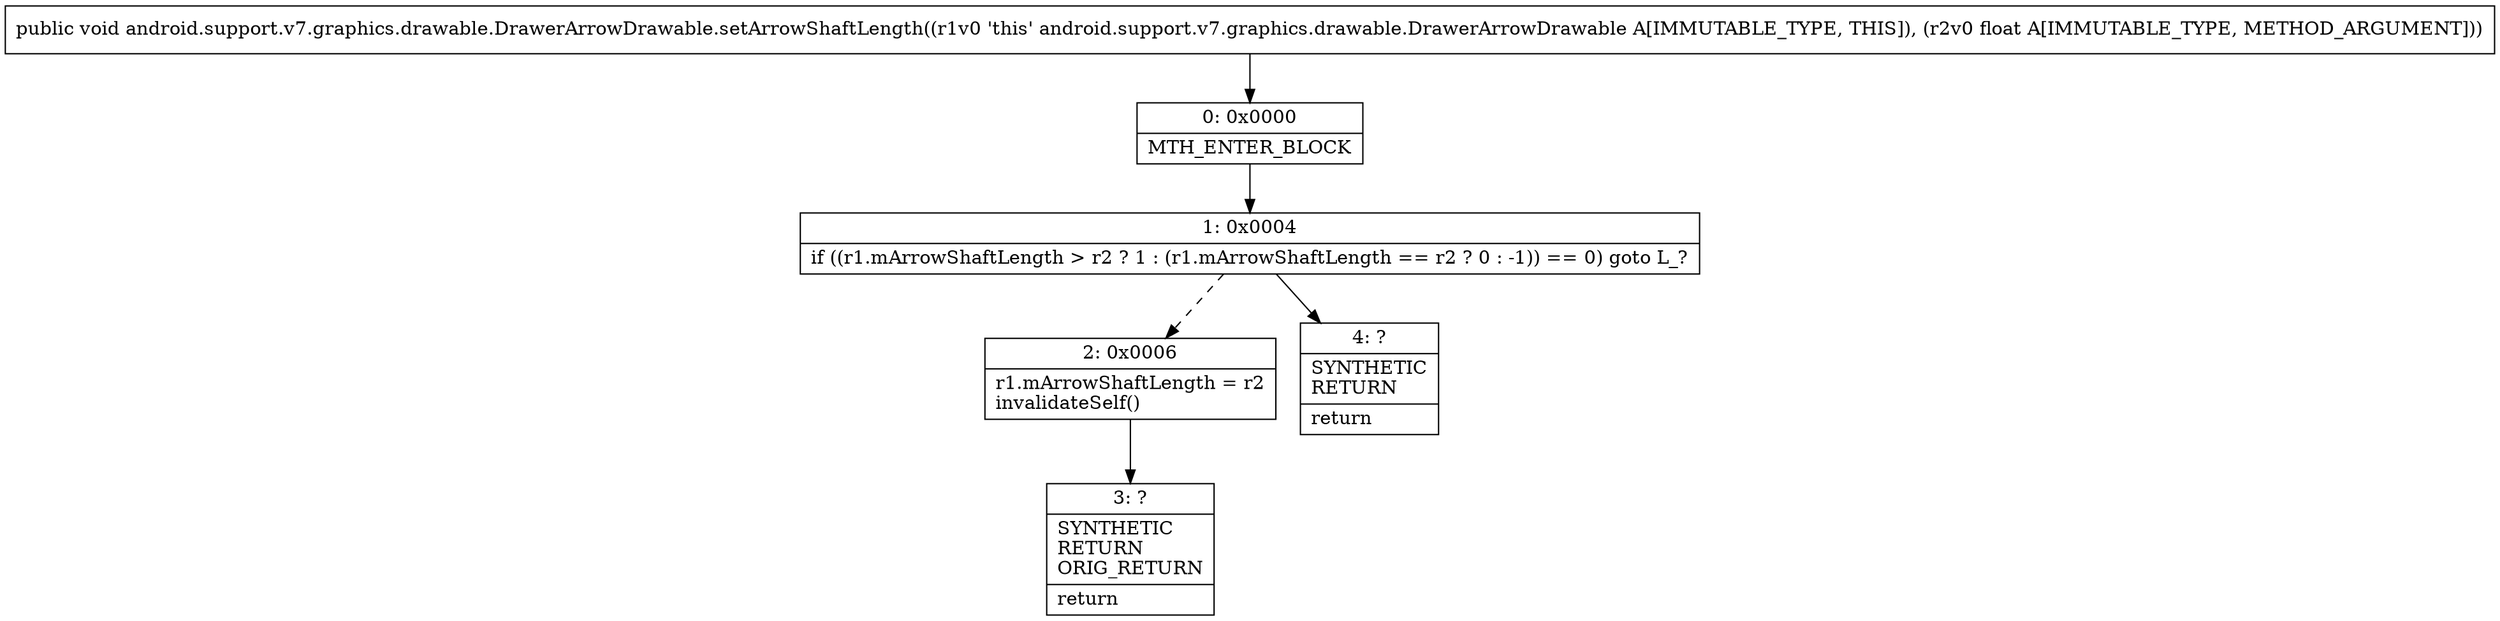 digraph "CFG forandroid.support.v7.graphics.drawable.DrawerArrowDrawable.setArrowShaftLength(F)V" {
Node_0 [shape=record,label="{0\:\ 0x0000|MTH_ENTER_BLOCK\l}"];
Node_1 [shape=record,label="{1\:\ 0x0004|if ((r1.mArrowShaftLength \> r2 ? 1 : (r1.mArrowShaftLength == r2 ? 0 : \-1)) == 0) goto L_?\l}"];
Node_2 [shape=record,label="{2\:\ 0x0006|r1.mArrowShaftLength = r2\linvalidateSelf()\l}"];
Node_3 [shape=record,label="{3\:\ ?|SYNTHETIC\lRETURN\lORIG_RETURN\l|return\l}"];
Node_4 [shape=record,label="{4\:\ ?|SYNTHETIC\lRETURN\l|return\l}"];
MethodNode[shape=record,label="{public void android.support.v7.graphics.drawable.DrawerArrowDrawable.setArrowShaftLength((r1v0 'this' android.support.v7.graphics.drawable.DrawerArrowDrawable A[IMMUTABLE_TYPE, THIS]), (r2v0 float A[IMMUTABLE_TYPE, METHOD_ARGUMENT])) }"];
MethodNode -> Node_0;
Node_0 -> Node_1;
Node_1 -> Node_2[style=dashed];
Node_1 -> Node_4;
Node_2 -> Node_3;
}

